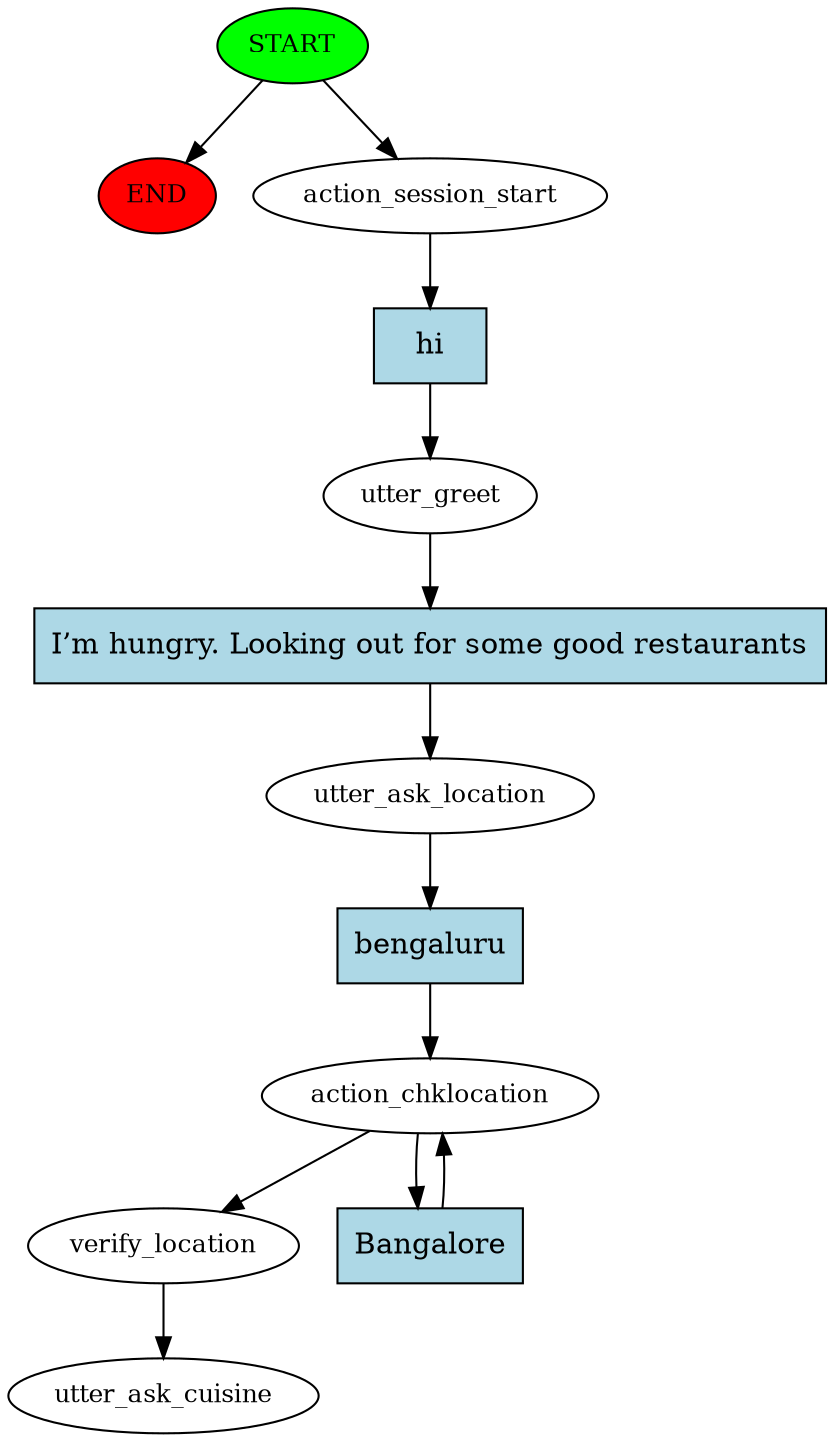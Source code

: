 digraph  {
0 [class="start active", fillcolor=green, fontsize=12, label=START, style=filled];
"-1" [class=end, fillcolor=red, fontsize=12, label=END, style=filled];
1 [class=active, fontsize=12, label=action_session_start];
2 [class=active, fontsize=12, label=utter_greet];
3 [class=active, fontsize=12, label=utter_ask_location];
4 [class=active, fontsize=12, label=action_chklocation];
6 [class=active, fontsize=12, label=verify_location];
7 [class="dashed active", fontsize=12, label=utter_ask_cuisine];
8 [class="intent active", fillcolor=lightblue, label=hi, shape=rect, style=filled];
9 [class="intent active", fillcolor=lightblue, label="I’m hungry. Looking out for some good restaurants", shape=rect, style=filled];
10 [class="intent active", fillcolor=lightblue, label=bengaluru, shape=rect, style=filled];
11 [class="intent active", fillcolor=lightblue, label=Bangalore, shape=rect, style=filled];
0 -> "-1"  [class="", key=NONE, label=""];
0 -> 1  [class=active, key=NONE, label=""];
1 -> 8  [class=active, key=0];
2 -> 9  [class=active, key=0];
3 -> 10  [class=active, key=0];
4 -> 6  [class=active, key=NONE, label=""];
4 -> 11  [class=active, key=0];
6 -> 7  [class=active, key=NONE, label=""];
8 -> 2  [class=active, key=0];
9 -> 3  [class=active, key=0];
10 -> 4  [class=active, key=0];
11 -> 4  [class=active, key=0];
}
